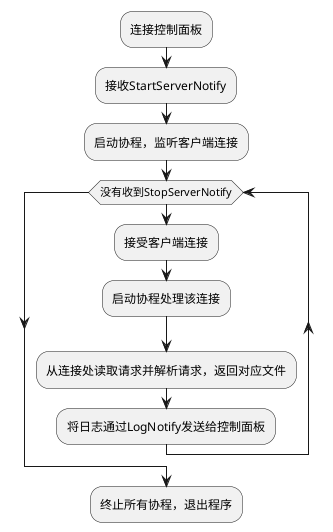 @startuml server
skinparam monochrome true

:连接控制面板;
:接收StartServerNotify;
:启动协程，监听客户端连接;
while(没有收到StopServerNotify)
    :接受客户端连接;
    :启动协程处理该连接;
    :从连接处读取请求并解析请求，返回对应文件;
    :将日志通过LogNotify发送给控制面板;
endwhile
:终止所有协程，退出程序;

@enduml